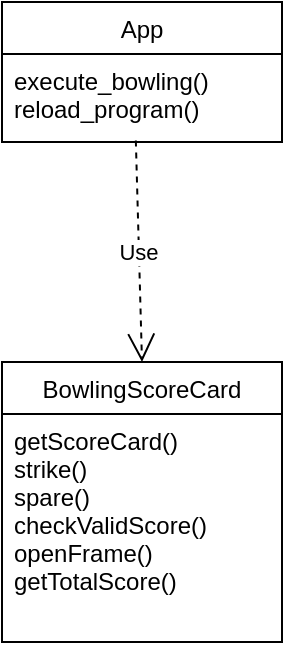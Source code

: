 <mxfile version="14.2.5" type="device"><diagram id="L26EetaDWAB7zf-NUEss" name="Page-1"><mxGraphModel dx="925" dy="488" grid="1" gridSize="10" guides="1" tooltips="1" connect="1" arrows="1" fold="1" page="1" pageScale="1" pageWidth="827" pageHeight="1169" math="0" shadow="0"><root><mxCell id="0"/><mxCell id="1" parent="0"/><mxCell id="Ajs0VFhhcyNC2q7kz4mB-1" value="BowlingScoreCard" style="swimlane;fontStyle=0;childLayout=stackLayout;horizontal=1;startSize=26;fillColor=none;horizontalStack=0;resizeParent=1;resizeParentMax=0;resizeLast=0;collapsible=1;marginBottom=0;" vertex="1" parent="1"><mxGeometry x="390" y="340" width="140" height="140" as="geometry"/></mxCell><mxCell id="Ajs0VFhhcyNC2q7kz4mB-2" value="getScoreCard()&#10;strike()&#10;spare()&#10;checkValidScore()&#10;openFrame()&#10;getTotalScore()" style="text;strokeColor=none;fillColor=none;align=left;verticalAlign=top;spacingLeft=4;spacingRight=4;overflow=hidden;rotatable=0;points=[[0,0.5],[1,0.5]];portConstraint=eastwest;" vertex="1" parent="Ajs0VFhhcyNC2q7kz4mB-1"><mxGeometry y="26" width="140" height="114" as="geometry"/></mxCell><mxCell id="Ajs0VFhhcyNC2q7kz4mB-5" value="App" style="swimlane;fontStyle=0;childLayout=stackLayout;horizontal=1;startSize=26;fillColor=none;horizontalStack=0;resizeParent=1;resizeParentMax=0;resizeLast=0;collapsible=1;marginBottom=0;" vertex="1" parent="1"><mxGeometry x="390" y="160" width="140" height="70" as="geometry"/></mxCell><mxCell id="Ajs0VFhhcyNC2q7kz4mB-7" value="execute_bowling()&#10;reload_program()" style="text;strokeColor=none;fillColor=none;align=left;verticalAlign=top;spacingLeft=4;spacingRight=4;overflow=hidden;rotatable=0;points=[[0,0.5],[1,0.5]];portConstraint=eastwest;" vertex="1" parent="Ajs0VFhhcyNC2q7kz4mB-5"><mxGeometry y="26" width="140" height="44" as="geometry"/></mxCell><mxCell id="Ajs0VFhhcyNC2q7kz4mB-9" value="Use" style="endArrow=open;endSize=12;dashed=1;html=1;exitX=0.478;exitY=0.983;exitDx=0;exitDy=0;exitPerimeter=0;entryX=0.5;entryY=0;entryDx=0;entryDy=0;" edge="1" parent="1" source="Ajs0VFhhcyNC2q7kz4mB-7" target="Ajs0VFhhcyNC2q7kz4mB-1"><mxGeometry width="160" relative="1" as="geometry"><mxPoint x="380" y="310" as="sourcePoint"/><mxPoint x="540" y="310" as="targetPoint"/></mxGeometry></mxCell></root></mxGraphModel></diagram></mxfile>